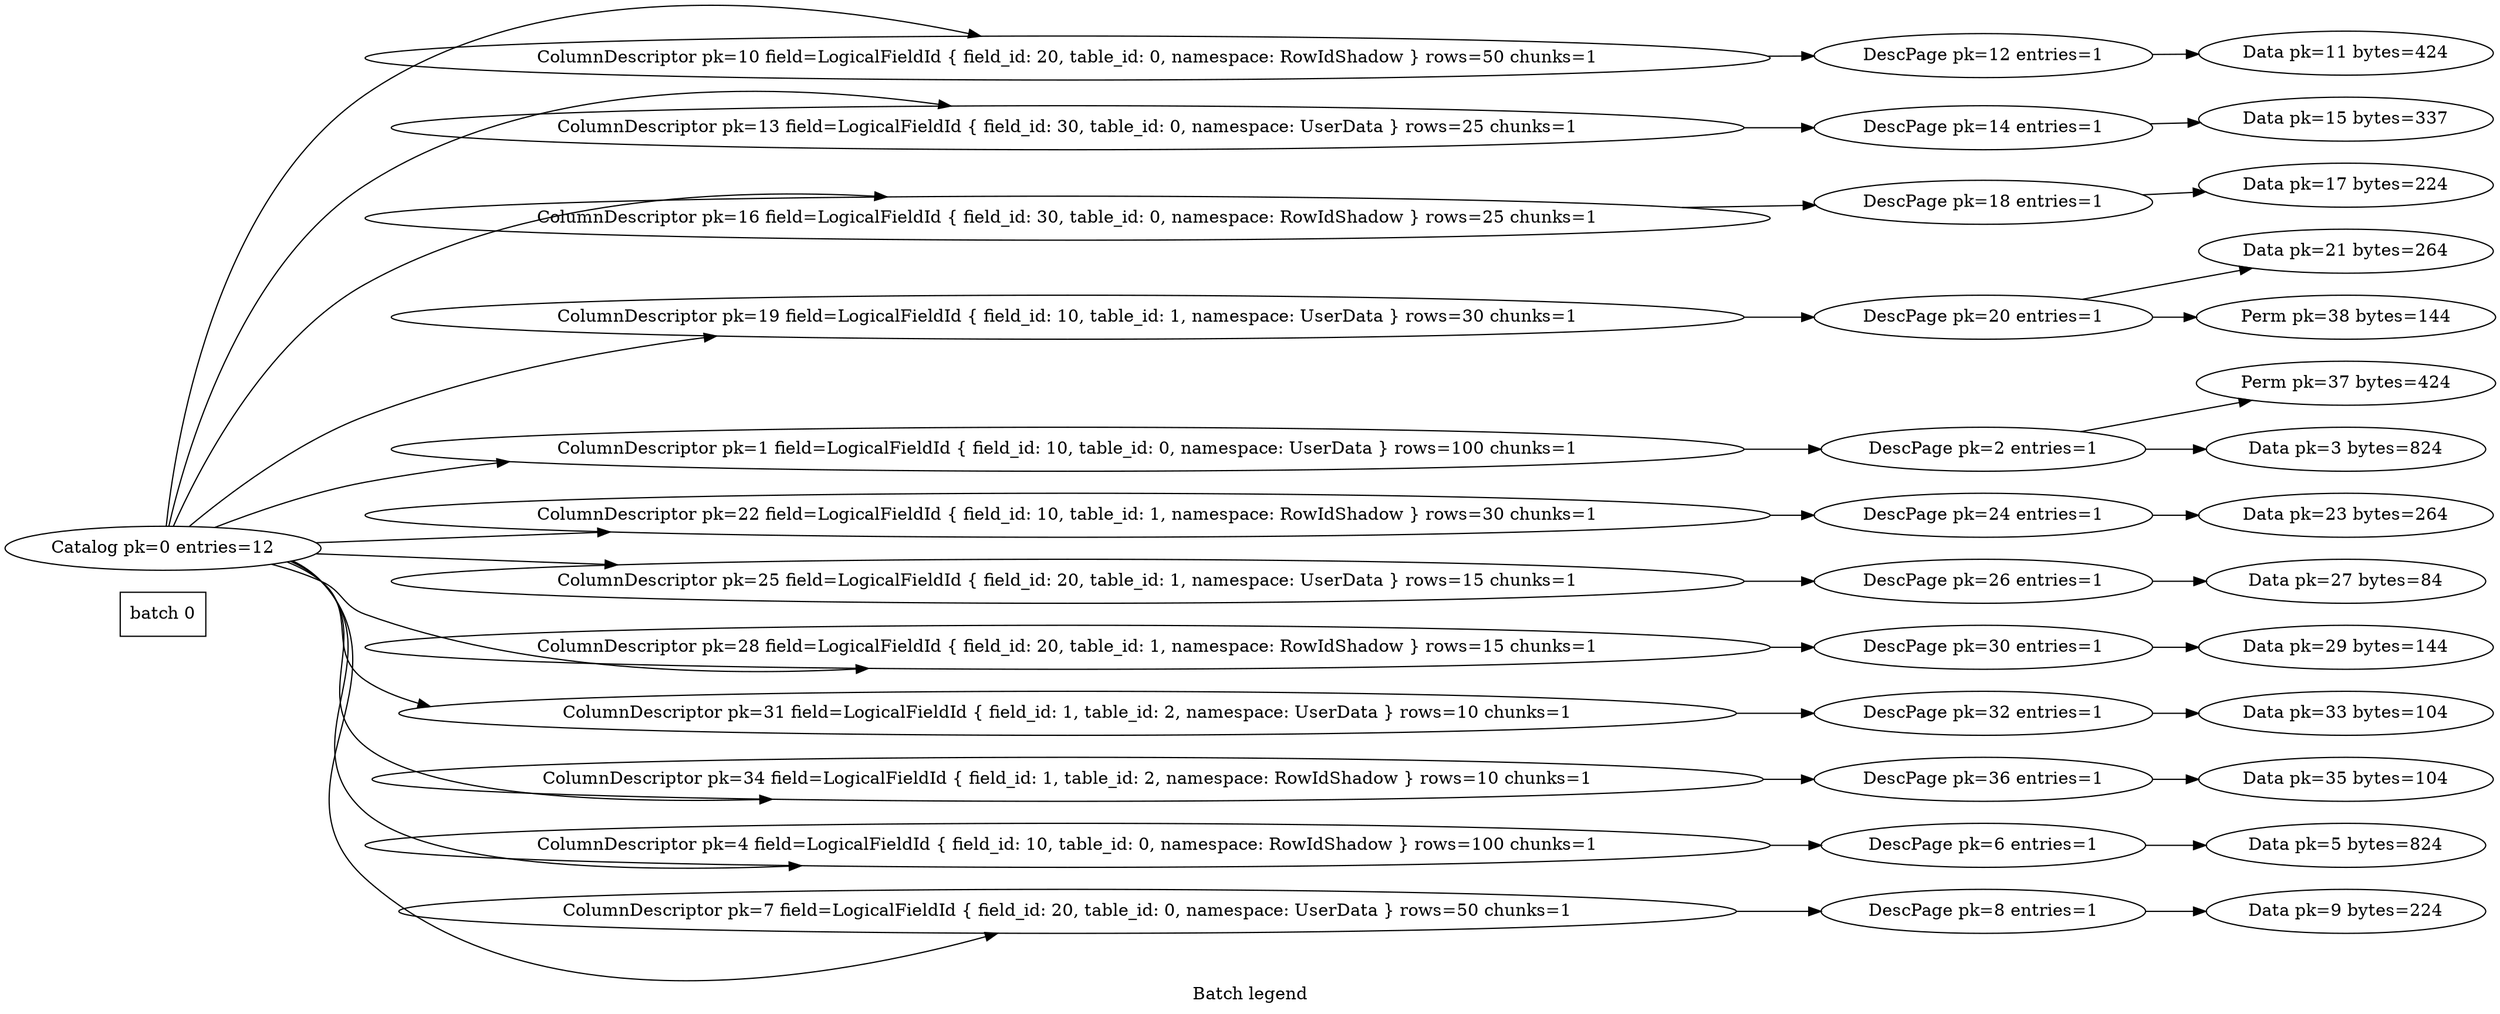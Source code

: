digraph storage {
    l0 [label="batch 0" shape=box style=filled fillcolor=white];
    label="Batch legend";
  n0 -> n10;
  n0 -> n13;
  n0 -> n16;
  n0 -> n19;
  n0 -> n1;
  n0 -> n22;
  n0 -> n25;
  n0 -> n28;
  n0 -> n31;
  n0 -> n34;
  n0 -> n4;
  n0 -> n7;
  n0 [label="Catalog pk=0 entries=12" style=filled fillcolor=white];
  n1 -> n2;
  n1 [label="ColumnDescriptor pk=1 field=LogicalFieldId { field_id: 10, table_id: 0, namespace: UserData } rows=100 chunks=1" style=filled fillcolor=white];
  n10 -> n12;
  n10 [label="ColumnDescriptor pk=10 field=LogicalFieldId { field_id: 20, table_id: 0, namespace: RowIdShadow } rows=50 chunks=1" style=filled fillcolor=white];
  n11 [label="Data pk=11 bytes=424" style=filled fillcolor=white];
  n12 -> n11;
  n12 [label="DescPage pk=12 entries=1" style=filled fillcolor=white];
  n13 -> n14;
  n13 [label="ColumnDescriptor pk=13 field=LogicalFieldId { field_id: 30, table_id: 0, namespace: UserData } rows=25 chunks=1" style=filled fillcolor=white];
  n14 -> n15;
  n14 [label="DescPage pk=14 entries=1" style=filled fillcolor=white];
  n15 [label="Data pk=15 bytes=337" style=filled fillcolor=white];
  n16 -> n18;
  n16 [label="ColumnDescriptor pk=16 field=LogicalFieldId { field_id: 30, table_id: 0, namespace: RowIdShadow } rows=25 chunks=1" style=filled fillcolor=white];
  n17 [label="Data pk=17 bytes=224" style=filled fillcolor=white];
  n18 -> n17;
  n18 [label="DescPage pk=18 entries=1" style=filled fillcolor=white];
  n19 -> n20;
  n19 [label="ColumnDescriptor pk=19 field=LogicalFieldId { field_id: 10, table_id: 1, namespace: UserData } rows=30 chunks=1" style=filled fillcolor=white];
  n2 -> n37;
  n2 -> n3;
  n2 [label="DescPage pk=2 entries=1" style=filled fillcolor=white];
  n20 -> n21;
  n20 -> n38;
  n20 [label="DescPage pk=20 entries=1" style=filled fillcolor=white];
  n21 [label="Data pk=21 bytes=264" style=filled fillcolor=white];
  n22 -> n24;
  n22 [label="ColumnDescriptor pk=22 field=LogicalFieldId { field_id: 10, table_id: 1, namespace: RowIdShadow } rows=30 chunks=1" style=filled fillcolor=white];
  n23 [label="Data pk=23 bytes=264" style=filled fillcolor=white];
  n24 -> n23;
  n24 [label="DescPage pk=24 entries=1" style=filled fillcolor=white];
  n25 -> n26;
  n25 [label="ColumnDescriptor pk=25 field=LogicalFieldId { field_id: 20, table_id: 1, namespace: UserData } rows=15 chunks=1" style=filled fillcolor=white];
  n26 -> n27;
  n26 [label="DescPage pk=26 entries=1" style=filled fillcolor=white];
  n27 [label="Data pk=27 bytes=84" style=filled fillcolor=white];
  n28 -> n30;
  n28 [label="ColumnDescriptor pk=28 field=LogicalFieldId { field_id: 20, table_id: 1, namespace: RowIdShadow } rows=15 chunks=1" style=filled fillcolor=white];
  n29 [label="Data pk=29 bytes=144" style=filled fillcolor=white];
  n3 [label="Data pk=3 bytes=824" style=filled fillcolor=white];
  n30 -> n29;
  n30 [label="DescPage pk=30 entries=1" style=filled fillcolor=white];
  n31 -> n32;
  n31 [label="ColumnDescriptor pk=31 field=LogicalFieldId { field_id: 1, table_id: 2, namespace: UserData } rows=10 chunks=1" style=filled fillcolor=white];
  n32 -> n33;
  n32 [label="DescPage pk=32 entries=1" style=filled fillcolor=white];
  n33 [label="Data pk=33 bytes=104" style=filled fillcolor=white];
  n34 -> n36;
  n34 [label="ColumnDescriptor pk=34 field=LogicalFieldId { field_id: 1, table_id: 2, namespace: RowIdShadow } rows=10 chunks=1" style=filled fillcolor=white];
  n35 [label="Data pk=35 bytes=104" style=filled fillcolor=white];
  n36 -> n35;
  n36 [label="DescPage pk=36 entries=1" style=filled fillcolor=white];
  n37 [label="Perm pk=37 bytes=424" style=filled fillcolor=white];
  n38 [label="Perm pk=38 bytes=144" style=filled fillcolor=white];
  n4 -> n6;
  n4 [label="ColumnDescriptor pk=4 field=LogicalFieldId { field_id: 10, table_id: 0, namespace: RowIdShadow } rows=100 chunks=1" style=filled fillcolor=white];
  n5 [label="Data pk=5 bytes=824" style=filled fillcolor=white];
  n6 -> n5;
  n6 [label="DescPage pk=6 entries=1" style=filled fillcolor=white];
  n7 -> n8;
  n7 [label="ColumnDescriptor pk=7 field=LogicalFieldId { field_id: 20, table_id: 0, namespace: UserData } rows=50 chunks=1" style=filled fillcolor=white];
  n8 -> n9;
  n8 [label="DescPage pk=8 entries=1" style=filled fillcolor=white];
  n9 [label="Data pk=9 bytes=224" style=filled fillcolor=white];
  node [shape=box, fontname="monospace"];
  rankdir=LR;
  subgraph cluster_legend {
  }
}
